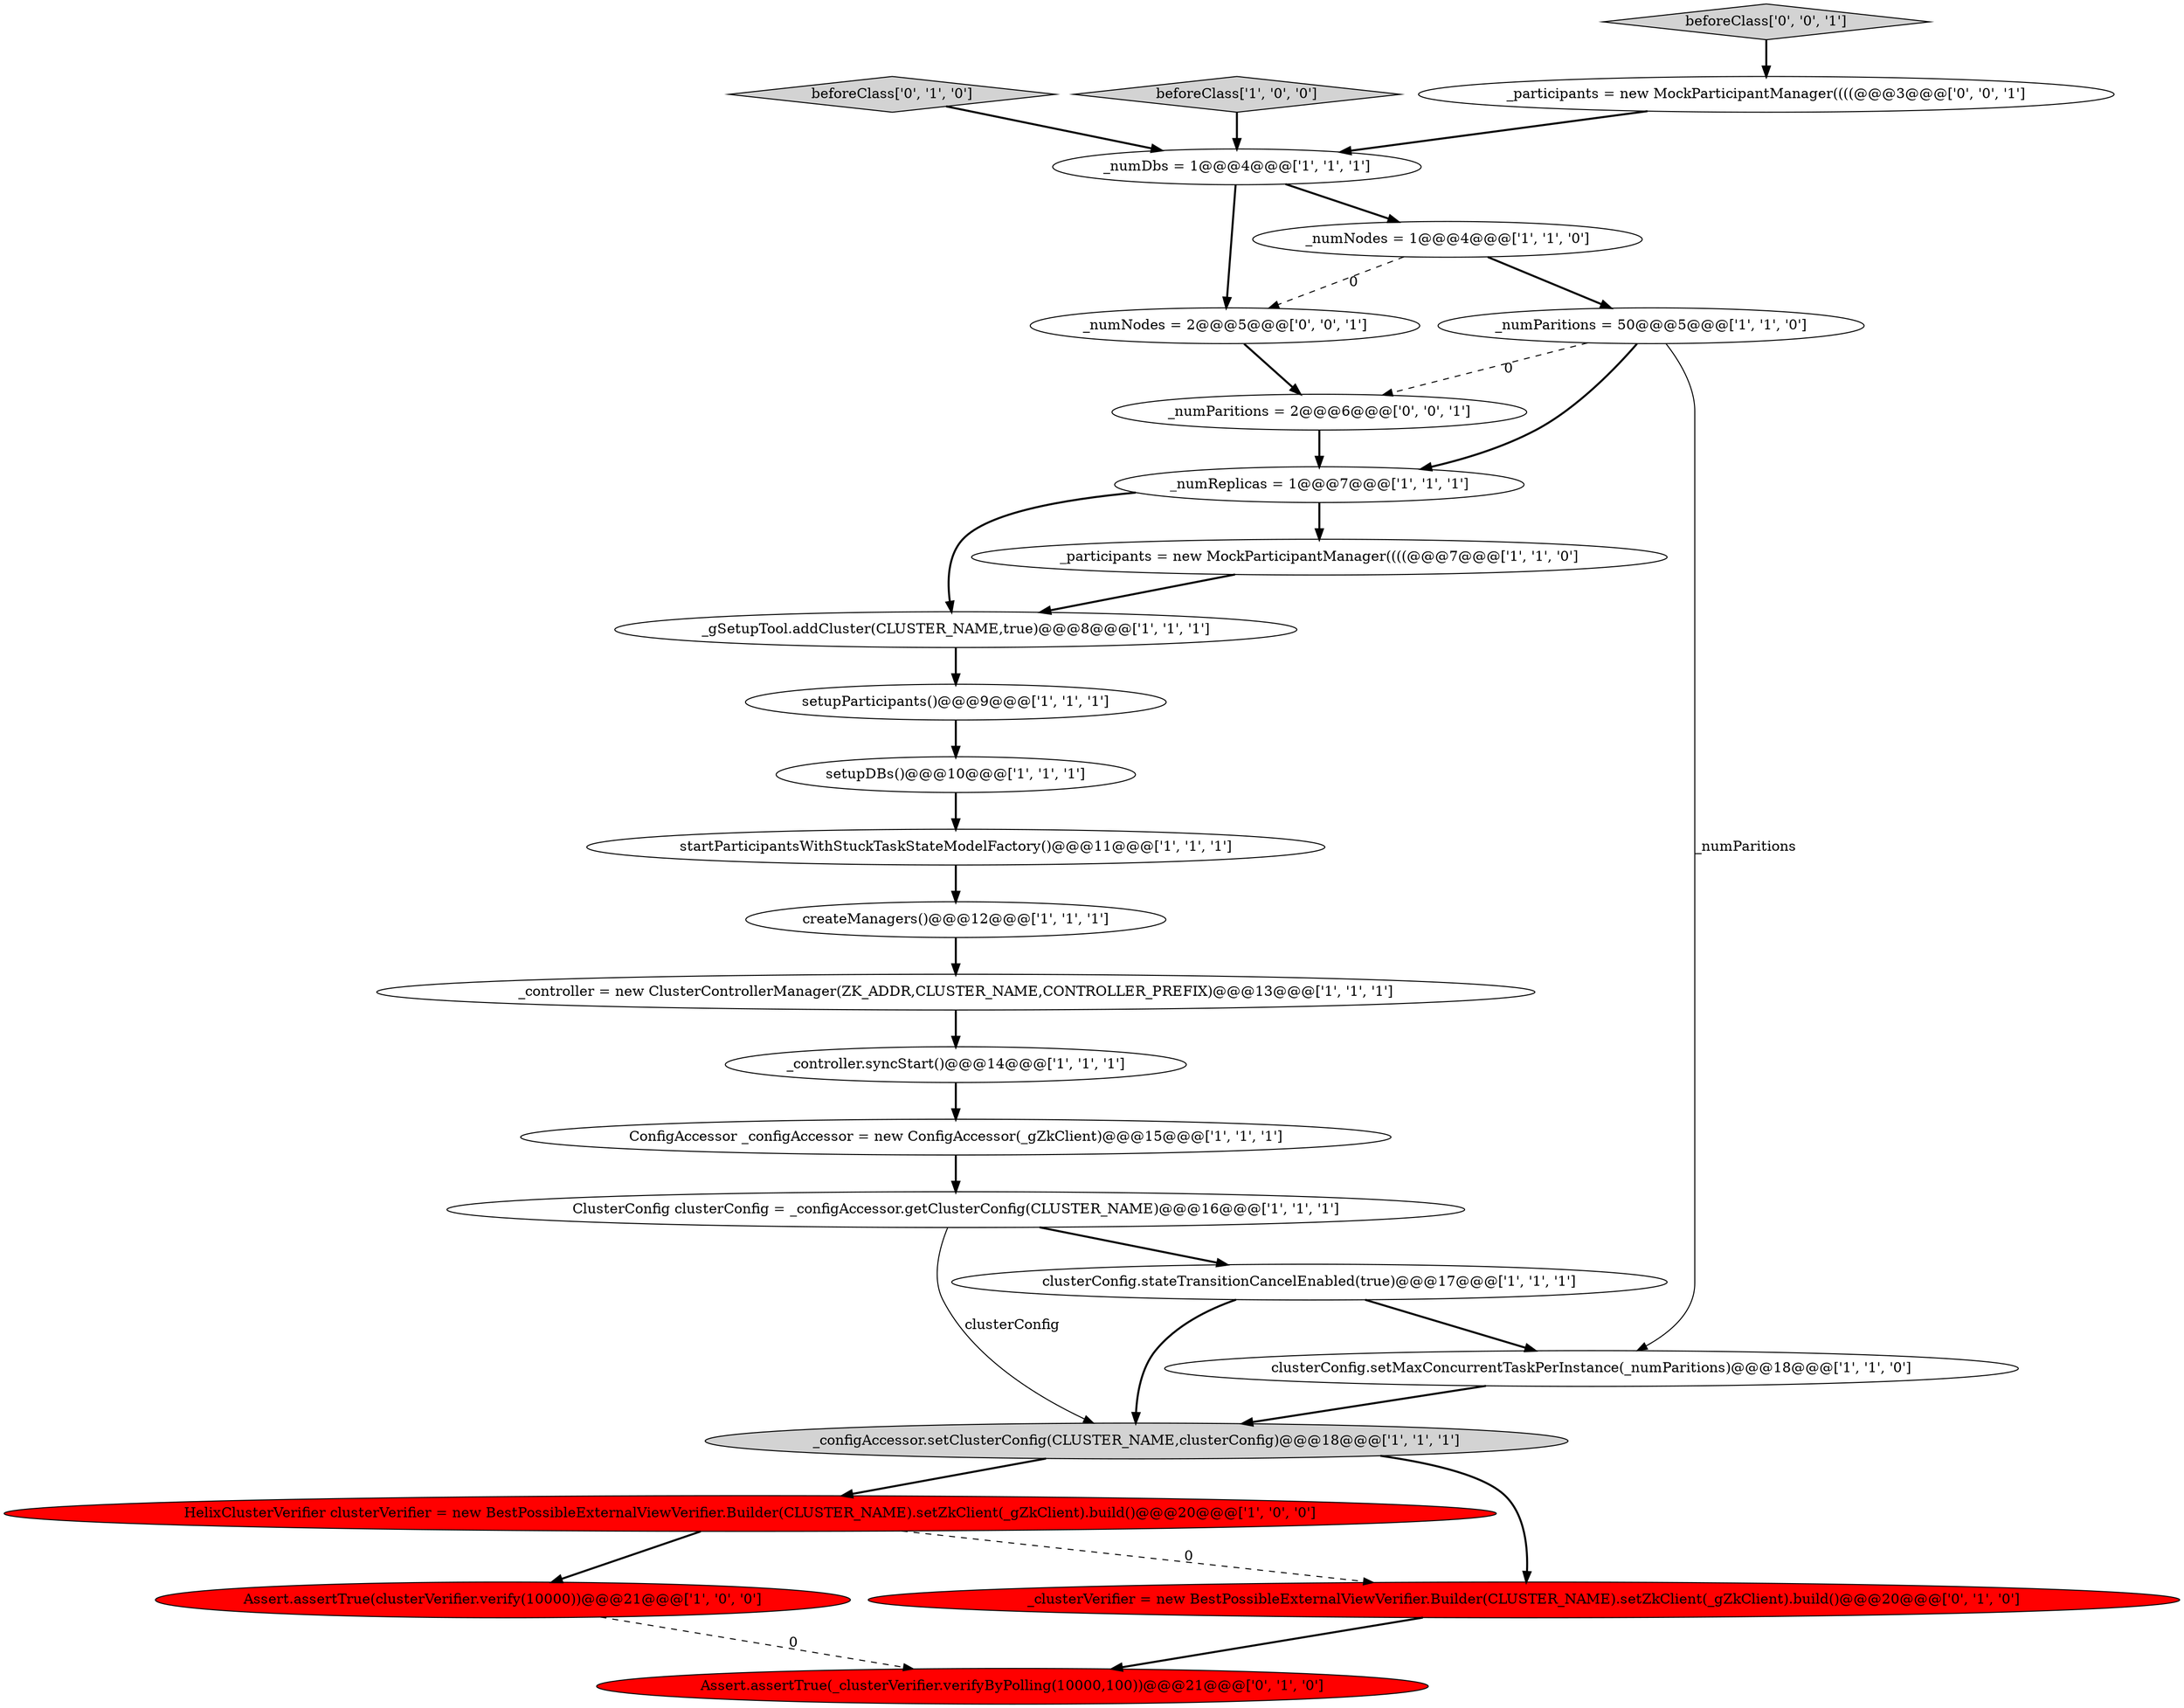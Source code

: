 digraph {
25 [style = filled, label = "_numNodes = 2@@@5@@@['0', '0', '1']", fillcolor = white, shape = ellipse image = "AAA0AAABBB3BBB"];
11 [style = filled, label = "HelixClusterVerifier clusterVerifier = new BestPossibleExternalViewVerifier.Builder(CLUSTER_NAME).setZkClient(_gZkClient).build()@@@20@@@['1', '0', '0']", fillcolor = red, shape = ellipse image = "AAA1AAABBB1BBB"];
12 [style = filled, label = "_gSetupTool.addCluster(CLUSTER_NAME,true)@@@8@@@['1', '1', '1']", fillcolor = white, shape = ellipse image = "AAA0AAABBB1BBB"];
26 [style = filled, label = "beforeClass['0', '0', '1']", fillcolor = lightgray, shape = diamond image = "AAA0AAABBB3BBB"];
8 [style = filled, label = "_numReplicas = 1@@@7@@@['1', '1', '1']", fillcolor = white, shape = ellipse image = "AAA0AAABBB1BBB"];
21 [style = filled, label = "_clusterVerifier = new BestPossibleExternalViewVerifier.Builder(CLUSTER_NAME).setZkClient(_gZkClient).build()@@@20@@@['0', '1', '0']", fillcolor = red, shape = ellipse image = "AAA1AAABBB2BBB"];
14 [style = filled, label = "_controller.syncStart()@@@14@@@['1', '1', '1']", fillcolor = white, shape = ellipse image = "AAA0AAABBB1BBB"];
22 [style = filled, label = "beforeClass['0', '1', '0']", fillcolor = lightgray, shape = diamond image = "AAA0AAABBB2BBB"];
3 [style = filled, label = "beforeClass['1', '0', '0']", fillcolor = lightgray, shape = diamond image = "AAA0AAABBB1BBB"];
4 [style = filled, label = "createManagers()@@@12@@@['1', '1', '1']", fillcolor = white, shape = ellipse image = "AAA0AAABBB1BBB"];
20 [style = filled, label = "Assert.assertTrue(_clusterVerifier.verifyByPolling(10000,100))@@@21@@@['0', '1', '0']", fillcolor = red, shape = ellipse image = "AAA1AAABBB2BBB"];
23 [style = filled, label = "_participants = new MockParticipantManager((((@@@3@@@['0', '0', '1']", fillcolor = white, shape = ellipse image = "AAA0AAABBB3BBB"];
2 [style = filled, label = "Assert.assertTrue(clusterVerifier.verify(10000))@@@21@@@['1', '0', '0']", fillcolor = red, shape = ellipse image = "AAA1AAABBB1BBB"];
19 [style = filled, label = "ClusterConfig clusterConfig = _configAccessor.getClusterConfig(CLUSTER_NAME)@@@16@@@['1', '1', '1']", fillcolor = white, shape = ellipse image = "AAA0AAABBB1BBB"];
18 [style = filled, label = "_configAccessor.setClusterConfig(CLUSTER_NAME,clusterConfig)@@@18@@@['1', '1', '1']", fillcolor = lightgray, shape = ellipse image = "AAA0AAABBB1BBB"];
6 [style = filled, label = "setupDBs()@@@10@@@['1', '1', '1']", fillcolor = white, shape = ellipse image = "AAA0AAABBB1BBB"];
10 [style = filled, label = "startParticipantsWithStuckTaskStateModelFactory()@@@11@@@['1', '1', '1']", fillcolor = white, shape = ellipse image = "AAA0AAABBB1BBB"];
17 [style = filled, label = "ConfigAccessor _configAccessor = new ConfigAccessor(_gZkClient)@@@15@@@['1', '1', '1']", fillcolor = white, shape = ellipse image = "AAA0AAABBB1BBB"];
0 [style = filled, label = "_numDbs = 1@@@4@@@['1', '1', '1']", fillcolor = white, shape = ellipse image = "AAA0AAABBB1BBB"];
1 [style = filled, label = "clusterConfig.setMaxConcurrentTaskPerInstance(_numParitions)@@@18@@@['1', '1', '0']", fillcolor = white, shape = ellipse image = "AAA0AAABBB1BBB"];
15 [style = filled, label = "_controller = new ClusterControllerManager(ZK_ADDR,CLUSTER_NAME,CONTROLLER_PREFIX)@@@13@@@['1', '1', '1']", fillcolor = white, shape = ellipse image = "AAA0AAABBB1BBB"];
24 [style = filled, label = "_numParitions = 2@@@6@@@['0', '0', '1']", fillcolor = white, shape = ellipse image = "AAA0AAABBB3BBB"];
9 [style = filled, label = "clusterConfig.stateTransitionCancelEnabled(true)@@@17@@@['1', '1', '1']", fillcolor = white, shape = ellipse image = "AAA0AAABBB1BBB"];
7 [style = filled, label = "_participants = new MockParticipantManager((((@@@7@@@['1', '1', '0']", fillcolor = white, shape = ellipse image = "AAA0AAABBB1BBB"];
16 [style = filled, label = "_numParitions = 50@@@5@@@['1', '1', '0']", fillcolor = white, shape = ellipse image = "AAA0AAABBB1BBB"];
5 [style = filled, label = "setupParticipants()@@@9@@@['1', '1', '1']", fillcolor = white, shape = ellipse image = "AAA0AAABBB1BBB"];
13 [style = filled, label = "_numNodes = 1@@@4@@@['1', '1', '0']", fillcolor = white, shape = ellipse image = "AAA0AAABBB1BBB"];
2->20 [style = dashed, label="0"];
12->5 [style = bold, label=""];
0->13 [style = bold, label=""];
15->14 [style = bold, label=""];
16->8 [style = bold, label=""];
7->12 [style = bold, label=""];
16->24 [style = dashed, label="0"];
18->11 [style = bold, label=""];
4->15 [style = bold, label=""];
16->1 [style = solid, label="_numParitions"];
14->17 [style = bold, label=""];
1->18 [style = bold, label=""];
13->25 [style = dashed, label="0"];
23->0 [style = bold, label=""];
13->16 [style = bold, label=""];
11->2 [style = bold, label=""];
17->19 [style = bold, label=""];
3->0 [style = bold, label=""];
8->7 [style = bold, label=""];
25->24 [style = bold, label=""];
21->20 [style = bold, label=""];
22->0 [style = bold, label=""];
5->6 [style = bold, label=""];
9->18 [style = bold, label=""];
19->9 [style = bold, label=""];
0->25 [style = bold, label=""];
6->10 [style = bold, label=""];
26->23 [style = bold, label=""];
19->18 [style = solid, label="clusterConfig"];
10->4 [style = bold, label=""];
18->21 [style = bold, label=""];
24->8 [style = bold, label=""];
9->1 [style = bold, label=""];
8->12 [style = bold, label=""];
11->21 [style = dashed, label="0"];
}
